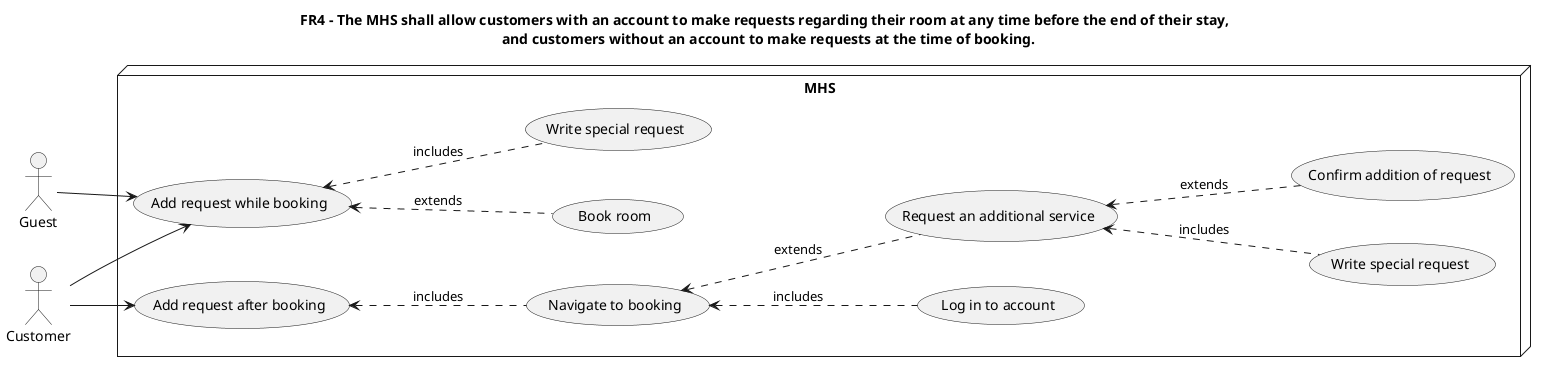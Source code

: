 @startuml CustomerUC
'FR4 - The MHS shall allow a customer with an account to make specific requests regarding their room
title FR4 - The MHS shall allow customers with an account to make requests regarding their room at any time before the end of their stay, \n and customers without an account to make requests at the time of booking.
'Use cases
node MHS {
(Add request while booking) as UC0_0
(Book room) as UC0_1
(Write special request) as UC0_2
(Add request after booking) as UC1_0
(Log in to account) as UC1_1
(Write special request) as UC1_2
(Navigate to booking) as UC1_3
(Request an additional service) as UC1_4
(Confirm addition of request) as UC1_5

left to right direction
'Associations
UC0_0 <-.- UC0_1 : extends
UC0_0 <-.- UC0_2 : includes
UC1_3 <-.- UC1_1 : includes
UC1_0 <-.- UC1_3: includes
UC1_3 <-.- UC1_4: extends
UC1_4 <-.- UC1_2 : includes
UC1_4 <-.- UC1_5 : extends



}
Guest --> UC0_0
Customer --> UC0_0
Customer --> UC1_0
